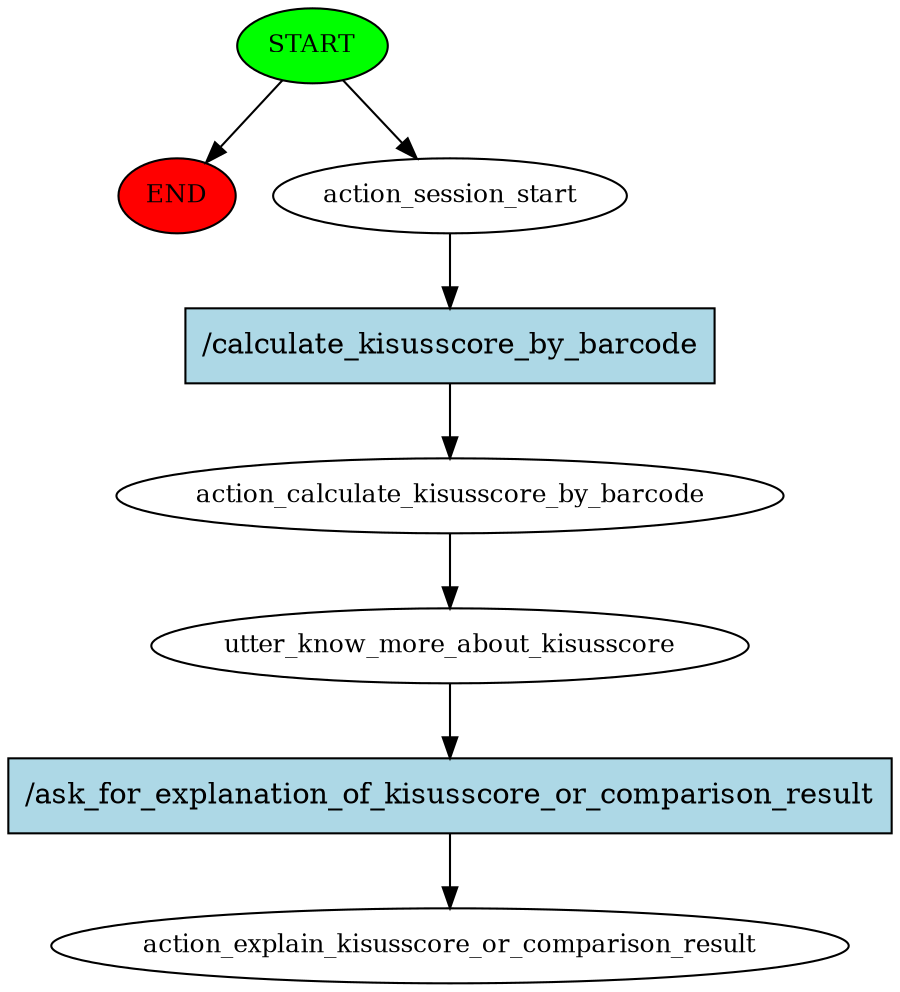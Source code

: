 digraph  {
0 [class="start active", fillcolor=green, fontsize=12, label=START, style=filled];
"-1" [class=end, fillcolor=red, fontsize=12, label=END, style=filled];
1 [class=active, fontsize=12, label=action_session_start];
2 [class=active, fontsize=12, label=action_calculate_kisusscore_by_barcode];
3 [class=active, fontsize=12, label=utter_know_more_about_kisusscore];
4 [class="dashed active", fontsize=12, label=action_explain_kisusscore_or_comparison_result];
5 [class="intent active", fillcolor=lightblue, label="/calculate_kisusscore_by_barcode", shape=rect, style=filled];
6 [class="intent active", fillcolor=lightblue, label="/ask_for_explanation_of_kisusscore_or_comparison_result", shape=rect, style=filled];
0 -> "-1"  [class="", key=NONE, label=""];
0 -> 1  [class=active, key=NONE, label=""];
1 -> 5  [class=active, key=0];
2 -> 3  [class=active, key=NONE, label=""];
3 -> 6  [class=active, key=0];
5 -> 2  [class=active, key=0];
6 -> 4  [class=active, key=0];
}
